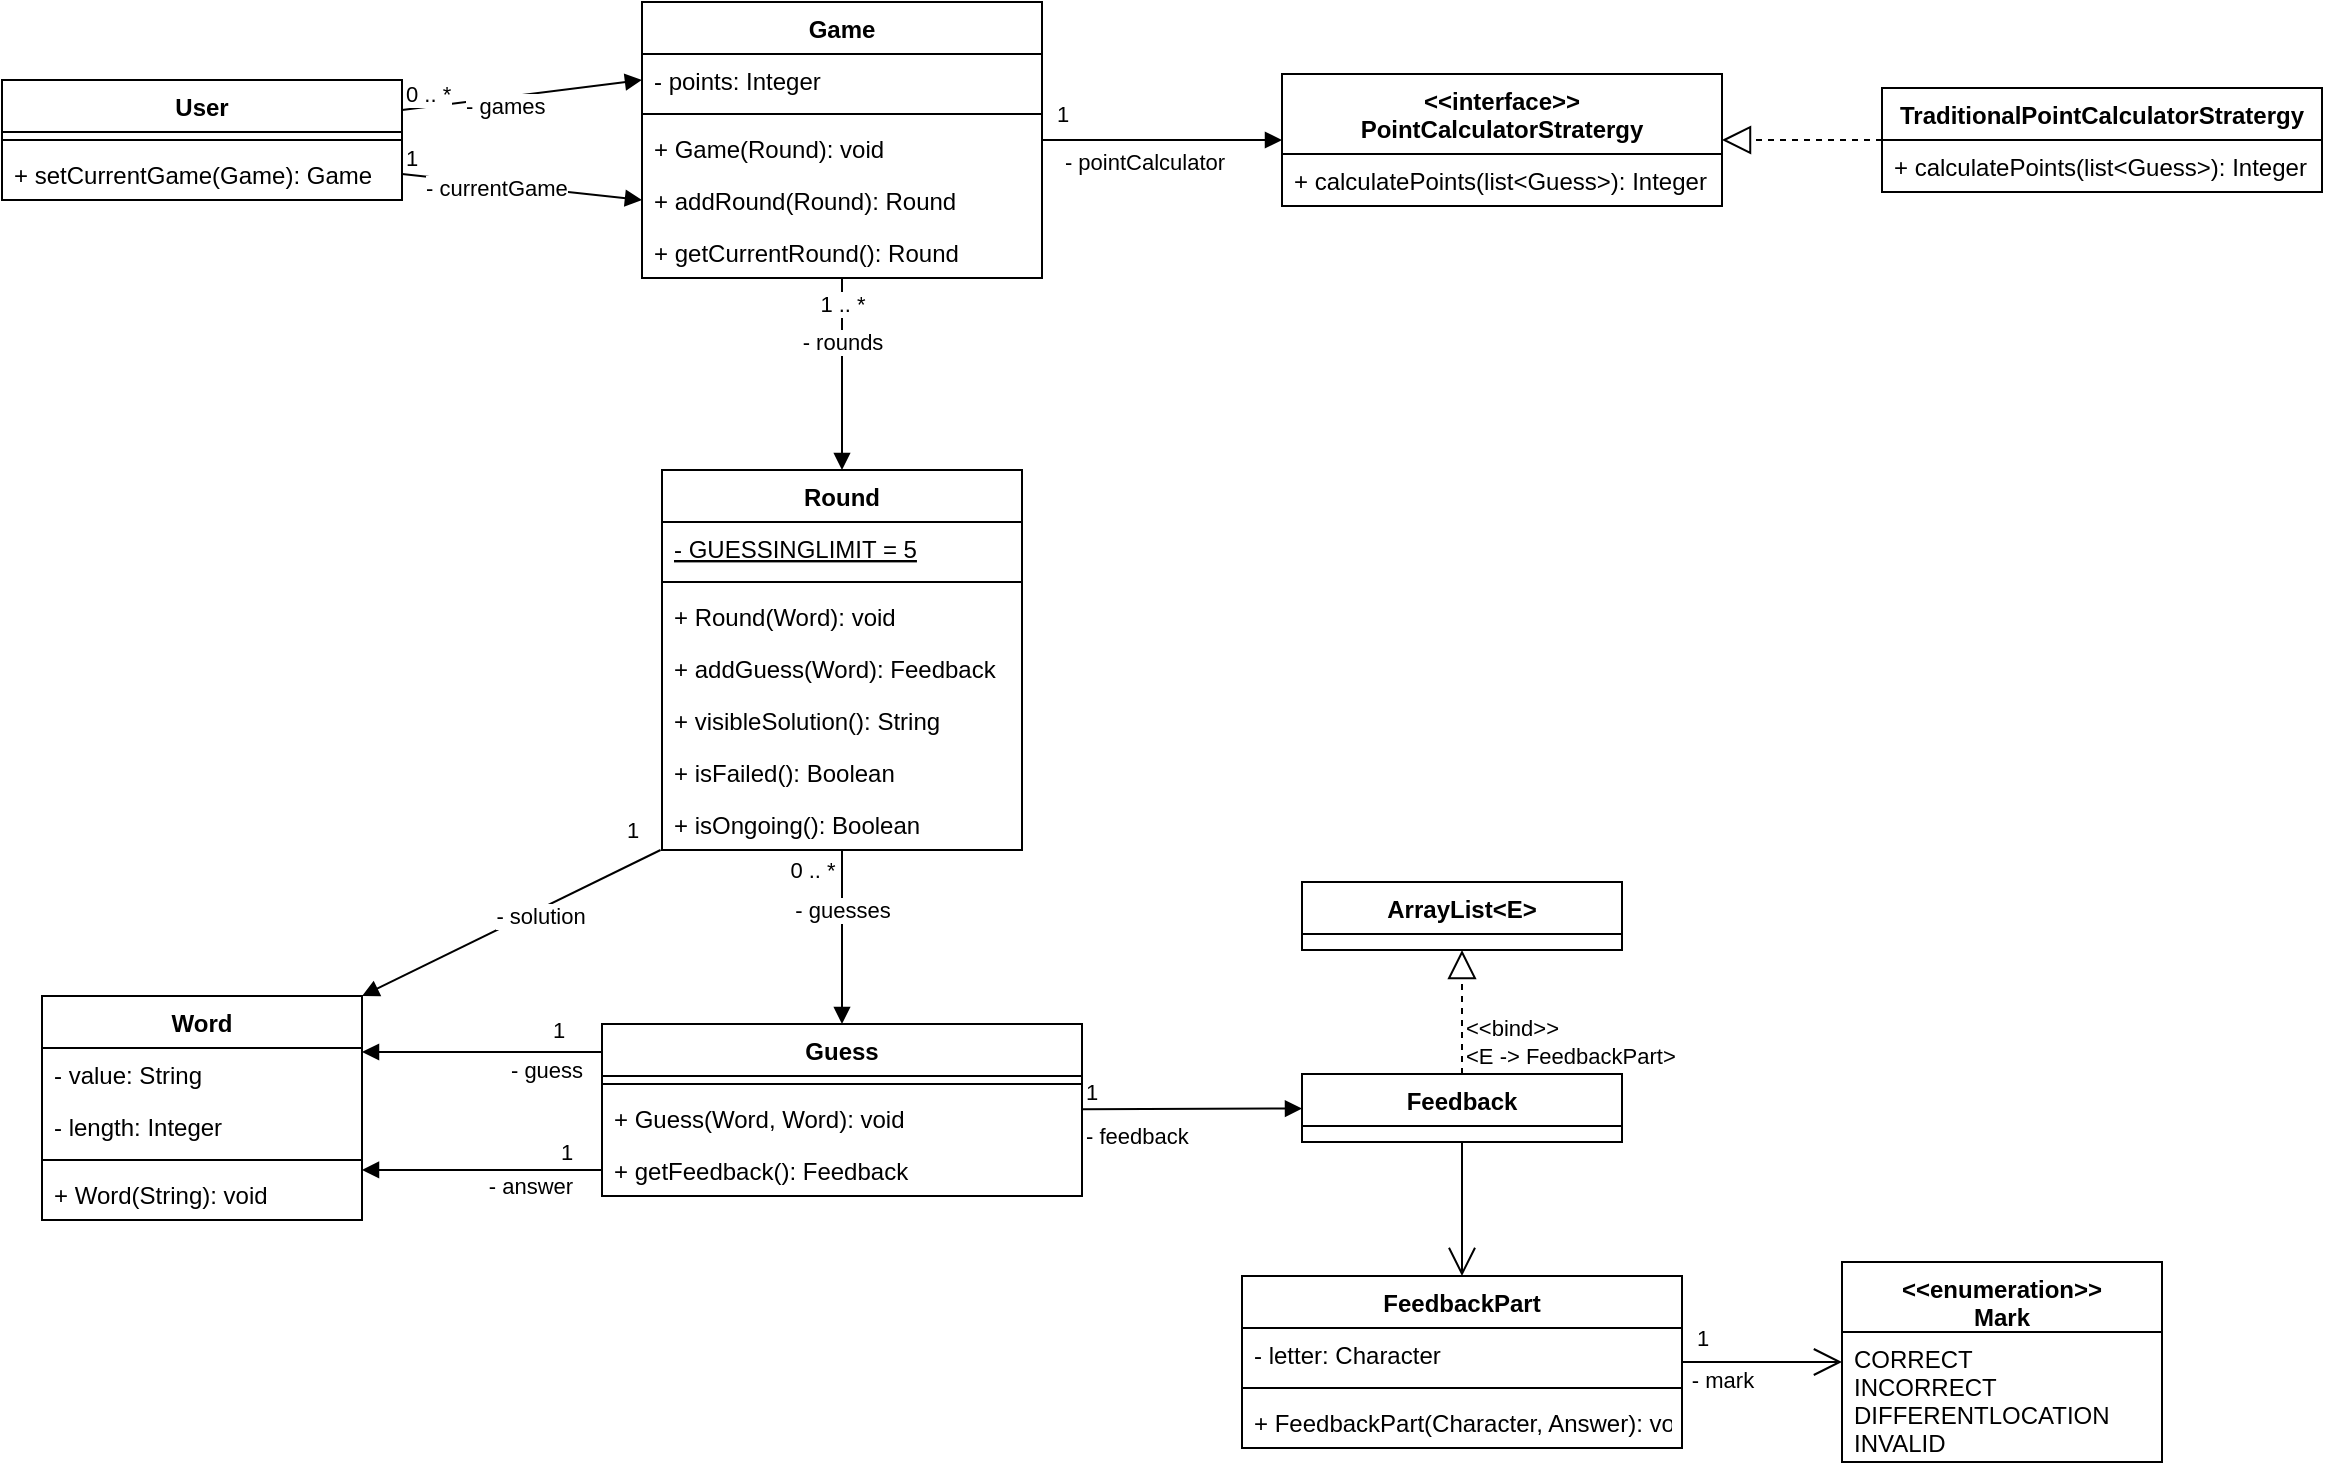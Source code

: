 <mxfile version="14.4.3" type="device"><diagram id="GTjg6YLodoZiWBxgCqOt" name="Pagina-1"><mxGraphModel dx="1773" dy="590" grid="1" gridSize="10" guides="1" tooltips="1" connect="1" arrows="1" fold="1" page="1" pageScale="1" pageWidth="827" pageHeight="1169" math="0" shadow="0"><root><mxCell id="0"/><mxCell id="1" parent="0"/><mxCell id="nvNsA21xe_IPYADWui1E-1" value="Word" style="swimlane;fontStyle=1;align=center;verticalAlign=top;childLayout=stackLayout;horizontal=1;startSize=26;horizontalStack=0;resizeParent=1;resizeParentMax=0;resizeLast=0;collapsible=1;marginBottom=0;" vertex="1" parent="1"><mxGeometry x="-60" y="697" width="160" height="112" as="geometry"/></mxCell><mxCell id="nvNsA21xe_IPYADWui1E-2" value="- value: String" style="text;strokeColor=none;fillColor=none;align=left;verticalAlign=top;spacingLeft=4;spacingRight=4;overflow=hidden;rotatable=0;points=[[0,0.5],[1,0.5]];portConstraint=eastwest;" vertex="1" parent="nvNsA21xe_IPYADWui1E-1"><mxGeometry y="26" width="160" height="26" as="geometry"/></mxCell><mxCell id="nvNsA21xe_IPYADWui1E-5" value="- length: Integer" style="text;strokeColor=none;fillColor=none;align=left;verticalAlign=top;spacingLeft=4;spacingRight=4;overflow=hidden;rotatable=0;points=[[0,0.5],[1,0.5]];portConstraint=eastwest;" vertex="1" parent="nvNsA21xe_IPYADWui1E-1"><mxGeometry y="52" width="160" height="26" as="geometry"/></mxCell><mxCell id="nvNsA21xe_IPYADWui1E-3" value="" style="line;strokeWidth=1;fillColor=none;align=left;verticalAlign=middle;spacingTop=-1;spacingLeft=3;spacingRight=3;rotatable=0;labelPosition=right;points=[];portConstraint=eastwest;" vertex="1" parent="nvNsA21xe_IPYADWui1E-1"><mxGeometry y="78" width="160" height="8" as="geometry"/></mxCell><mxCell id="nvNsA21xe_IPYADWui1E-4" value="+ Word(String): void" style="text;strokeColor=none;fillColor=none;align=left;verticalAlign=top;spacingLeft=4;spacingRight=4;overflow=hidden;rotatable=0;points=[[0,0.5],[1,0.5]];portConstraint=eastwest;" vertex="1" parent="nvNsA21xe_IPYADWui1E-1"><mxGeometry y="86" width="160" height="26" as="geometry"/></mxCell><mxCell id="nvNsA21xe_IPYADWui1E-6" value="Game" style="swimlane;fontStyle=1;align=center;verticalAlign=top;childLayout=stackLayout;horizontal=1;startSize=26;horizontalStack=0;resizeParent=1;resizeParentMax=0;resizeLast=0;collapsible=1;marginBottom=0;" vertex="1" parent="1"><mxGeometry x="240" y="200" width="200" height="138" as="geometry"/></mxCell><mxCell id="nvNsA21xe_IPYADWui1E-7" value="- points: Integer" style="text;strokeColor=none;fillColor=none;align=left;verticalAlign=top;spacingLeft=4;spacingRight=4;overflow=hidden;rotatable=0;points=[[0,0.5],[1,0.5]];portConstraint=eastwest;" vertex="1" parent="nvNsA21xe_IPYADWui1E-6"><mxGeometry y="26" width="200" height="26" as="geometry"/></mxCell><mxCell id="nvNsA21xe_IPYADWui1E-8" value="" style="line;strokeWidth=1;fillColor=none;align=left;verticalAlign=middle;spacingTop=-1;spacingLeft=3;spacingRight=3;rotatable=0;labelPosition=right;points=[];portConstraint=eastwest;" vertex="1" parent="nvNsA21xe_IPYADWui1E-6"><mxGeometry y="52" width="200" height="8" as="geometry"/></mxCell><mxCell id="nvNsA21xe_IPYADWui1E-9" value="+ Game(Round): void" style="text;strokeColor=none;fillColor=none;align=left;verticalAlign=top;spacingLeft=4;spacingRight=4;overflow=hidden;rotatable=0;points=[[0,0.5],[1,0.5]];portConstraint=eastwest;" vertex="1" parent="nvNsA21xe_IPYADWui1E-6"><mxGeometry y="60" width="200" height="26" as="geometry"/></mxCell><mxCell id="nvNsA21xe_IPYADWui1E-91" value="+ addRound(Round): Round" style="text;strokeColor=none;fillColor=none;align=left;verticalAlign=top;spacingLeft=4;spacingRight=4;overflow=hidden;rotatable=0;points=[[0,0.5],[1,0.5]];portConstraint=eastwest;" vertex="1" parent="nvNsA21xe_IPYADWui1E-6"><mxGeometry y="86" width="200" height="26" as="geometry"/></mxCell><mxCell id="nvNsA21xe_IPYADWui1E-92" value="+ getCurrentRound(): Round" style="text;strokeColor=none;fillColor=none;align=left;verticalAlign=top;spacingLeft=4;spacingRight=4;overflow=hidden;rotatable=0;points=[[0,0.5],[1,0.5]];portConstraint=eastwest;" vertex="1" parent="nvNsA21xe_IPYADWui1E-6"><mxGeometry y="112" width="200" height="26" as="geometry"/></mxCell><mxCell id="nvNsA21xe_IPYADWui1E-10" value="Round" style="swimlane;fontStyle=1;align=center;verticalAlign=top;childLayout=stackLayout;horizontal=1;startSize=26;horizontalStack=0;resizeParent=1;resizeParentMax=0;resizeLast=0;collapsible=1;marginBottom=0;" vertex="1" parent="1"><mxGeometry x="250" y="434" width="180" height="190" as="geometry"/></mxCell><mxCell id="nvNsA21xe_IPYADWui1E-28" value="- GUESSINGLIMIT = 5" style="text;strokeColor=none;fillColor=none;align=left;verticalAlign=top;spacingLeft=4;spacingRight=4;overflow=hidden;rotatable=0;points=[[0,0.5],[1,0.5]];portConstraint=eastwest;fontStyle=4" vertex="1" parent="nvNsA21xe_IPYADWui1E-10"><mxGeometry y="26" width="180" height="26" as="geometry"/></mxCell><mxCell id="nvNsA21xe_IPYADWui1E-12" value="" style="line;strokeWidth=1;fillColor=none;align=left;verticalAlign=middle;spacingTop=-1;spacingLeft=3;spacingRight=3;rotatable=0;labelPosition=right;points=[];portConstraint=eastwest;" vertex="1" parent="nvNsA21xe_IPYADWui1E-10"><mxGeometry y="52" width="180" height="8" as="geometry"/></mxCell><mxCell id="nvNsA21xe_IPYADWui1E-13" value="+ Round(Word): void" style="text;strokeColor=none;fillColor=none;align=left;verticalAlign=top;spacingLeft=4;spacingRight=4;overflow=hidden;rotatable=0;points=[[0,0.5],[1,0.5]];portConstraint=eastwest;" vertex="1" parent="nvNsA21xe_IPYADWui1E-10"><mxGeometry y="60" width="180" height="26" as="geometry"/></mxCell><mxCell id="nvNsA21xe_IPYADWui1E-83" value="+ addGuess(Word): Feedback" style="text;strokeColor=none;fillColor=none;align=left;verticalAlign=top;spacingLeft=4;spacingRight=4;overflow=hidden;rotatable=0;points=[[0,0.5],[1,0.5]];portConstraint=eastwest;" vertex="1" parent="nvNsA21xe_IPYADWui1E-10"><mxGeometry y="86" width="180" height="26" as="geometry"/></mxCell><mxCell id="nvNsA21xe_IPYADWui1E-95" value="+ visibleSolution(): String" style="text;strokeColor=none;fillColor=none;align=left;verticalAlign=top;spacingLeft=4;spacingRight=4;overflow=hidden;rotatable=0;points=[[0,0.5],[1,0.5]];portConstraint=eastwest;" vertex="1" parent="nvNsA21xe_IPYADWui1E-10"><mxGeometry y="112" width="180" height="26" as="geometry"/></mxCell><mxCell id="nvNsA21xe_IPYADWui1E-96" value="+ isFailed(): Boolean" style="text;strokeColor=none;fillColor=none;align=left;verticalAlign=top;spacingLeft=4;spacingRight=4;overflow=hidden;rotatable=0;points=[[0,0.5],[1,0.5]];portConstraint=eastwest;" vertex="1" parent="nvNsA21xe_IPYADWui1E-10"><mxGeometry y="138" width="180" height="26" as="geometry"/></mxCell><mxCell id="nvNsA21xe_IPYADWui1E-97" value="+ isOngoing(): Boolean" style="text;strokeColor=none;fillColor=none;align=left;verticalAlign=top;spacingLeft=4;spacingRight=4;overflow=hidden;rotatable=0;points=[[0,0.5],[1,0.5]];portConstraint=eastwest;" vertex="1" parent="nvNsA21xe_IPYADWui1E-10"><mxGeometry y="164" width="180" height="26" as="geometry"/></mxCell><mxCell id="nvNsA21xe_IPYADWui1E-14" value="Guess" style="swimlane;fontStyle=1;align=center;verticalAlign=top;childLayout=stackLayout;horizontal=1;startSize=26;horizontalStack=0;resizeParent=1;resizeParentMax=0;resizeLast=0;collapsible=1;marginBottom=0;" vertex="1" parent="1"><mxGeometry x="220" y="711" width="240" height="86" as="geometry"/></mxCell><mxCell id="nvNsA21xe_IPYADWui1E-16" value="" style="line;strokeWidth=1;fillColor=none;align=left;verticalAlign=middle;spacingTop=-1;spacingLeft=3;spacingRight=3;rotatable=0;labelPosition=right;points=[];portConstraint=eastwest;" vertex="1" parent="nvNsA21xe_IPYADWui1E-14"><mxGeometry y="26" width="240" height="8" as="geometry"/></mxCell><mxCell id="nvNsA21xe_IPYADWui1E-17" value="+ Guess(Word, Word): void" style="text;strokeColor=none;fillColor=none;align=left;verticalAlign=top;spacingLeft=4;spacingRight=4;overflow=hidden;rotatable=0;points=[[0,0.5],[1,0.5]];portConstraint=eastwest;" vertex="1" parent="nvNsA21xe_IPYADWui1E-14"><mxGeometry y="34" width="240" height="26" as="geometry"/></mxCell><mxCell id="nvNsA21xe_IPYADWui1E-61" value="+ getFeedback(): Feedback" style="text;strokeColor=none;fillColor=none;align=left;verticalAlign=top;spacingLeft=4;spacingRight=4;overflow=hidden;rotatable=0;points=[[0,0.5],[1,0.5]];portConstraint=eastwest;" vertex="1" parent="nvNsA21xe_IPYADWui1E-14"><mxGeometry y="60" width="240" height="26" as="geometry"/></mxCell><mxCell id="nvNsA21xe_IPYADWui1E-18" value="" style="endArrow=block;endFill=1;endSize=6;html=1;" edge="1" parent="1" source="nvNsA21xe_IPYADWui1E-6" target="nvNsA21xe_IPYADWui1E-10"><mxGeometry width="160" relative="1" as="geometry"><mxPoint x="320" y="370" as="sourcePoint"/><mxPoint x="160" y="424" as="targetPoint"/></mxGeometry></mxCell><mxCell id="nvNsA21xe_IPYADWui1E-21" value="- rounds" style="edgeLabel;html=1;align=center;verticalAlign=middle;resizable=0;points=[];" vertex="1" connectable="0" parent="nvNsA21xe_IPYADWui1E-18"><mxGeometry x="-0.611" y="1" relative="1" as="geometry"><mxPoint x="-1" y="13" as="offset"/></mxGeometry></mxCell><mxCell id="nvNsA21xe_IPYADWui1E-22" value="1 .. *" style="edgeLabel;html=1;align=center;verticalAlign=middle;resizable=0;points=[];" vertex="1" connectable="0" parent="nvNsA21xe_IPYADWui1E-18"><mxGeometry x="-0.741" y="2" relative="1" as="geometry"><mxPoint x="-2" as="offset"/></mxGeometry></mxCell><mxCell id="nvNsA21xe_IPYADWui1E-19" value="" style="endArrow=block;endFill=1;endSize=6;html=1;entryX=1;entryY=0;entryDx=0;entryDy=0;exitX=-0.004;exitY=1;exitDx=0;exitDy=0;exitPerimeter=0;" edge="1" parent="1" source="nvNsA21xe_IPYADWui1E-97" target="nvNsA21xe_IPYADWui1E-1"><mxGeometry width="160" relative="1" as="geometry"><mxPoint x="80" y="574" as="sourcePoint"/><mxPoint x="100" y="697" as="targetPoint"/><Array as="points"/></mxGeometry></mxCell><mxCell id="nvNsA21xe_IPYADWui1E-23" value="- solution" style="edgeLabel;html=1;align=center;verticalAlign=middle;resizable=0;points=[];" vertex="1" connectable="0" parent="nvNsA21xe_IPYADWui1E-19"><mxGeometry x="-0.409" relative="1" as="geometry"><mxPoint x="-16.03" y="11.15" as="offset"/></mxGeometry></mxCell><mxCell id="nvNsA21xe_IPYADWui1E-24" value="1" style="edgeLabel;html=1;align=center;verticalAlign=middle;resizable=0;points=[];" vertex="1" connectable="0" parent="nvNsA21xe_IPYADWui1E-19"><mxGeometry x="-0.622" y="1" relative="1" as="geometry"><mxPoint x="13" y="-24.58" as="offset"/></mxGeometry></mxCell><mxCell id="nvNsA21xe_IPYADWui1E-20" value="" style="endArrow=block;endFill=1;endSize=6;html=1;" edge="1" parent="1" source="nvNsA21xe_IPYADWui1E-10" target="nvNsA21xe_IPYADWui1E-14"><mxGeometry width="160" relative="1" as="geometry"><mxPoint x="90" y="554" as="sourcePoint"/><mxPoint x="250" y="554" as="targetPoint"/></mxGeometry></mxCell><mxCell id="nvNsA21xe_IPYADWui1E-25" value="0 .. *" style="edgeLabel;html=1;align=center;verticalAlign=middle;resizable=0;points=[];" vertex="1" connectable="0" parent="nvNsA21xe_IPYADWui1E-20"><mxGeometry x="-0.534" y="-1" relative="1" as="geometry"><mxPoint x="-14" y="-11" as="offset"/></mxGeometry></mxCell><mxCell id="nvNsA21xe_IPYADWui1E-26" value="- guesses" style="edgeLabel;html=1;align=center;verticalAlign=middle;resizable=0;points=[];" vertex="1" connectable="0" parent="nvNsA21xe_IPYADWui1E-20"><mxGeometry x="0.102" relative="1" as="geometry"><mxPoint y="-18" as="offset"/></mxGeometry></mxCell><mxCell id="nvNsA21xe_IPYADWui1E-29" value="&lt;&lt;interface&gt;&gt;&#10;PointCalculatorStratergy" style="swimlane;fontStyle=1;align=center;verticalAlign=top;childLayout=stackLayout;horizontal=1;startSize=40;horizontalStack=0;resizeParent=1;resizeParentMax=0;resizeLast=0;collapsible=1;marginBottom=0;" vertex="1" parent="1"><mxGeometry x="560" y="236" width="220" height="66" as="geometry"/></mxCell><mxCell id="nvNsA21xe_IPYADWui1E-31" value="" style="line;strokeWidth=1;fillColor=none;align=left;verticalAlign=middle;spacingTop=-1;spacingLeft=3;spacingRight=3;rotatable=0;labelPosition=right;points=[];portConstraint=eastwest;" vertex="1" parent="nvNsA21xe_IPYADWui1E-29"><mxGeometry y="40" width="220" as="geometry"/></mxCell><mxCell id="nvNsA21xe_IPYADWui1E-32" value="+ calculatePoints(list&lt;Guess&gt;): Integer" style="text;strokeColor=none;fillColor=none;align=left;verticalAlign=top;spacingLeft=4;spacingRight=4;overflow=hidden;rotatable=0;points=[[0,0.5],[1,0.5]];portConstraint=eastwest;" vertex="1" parent="nvNsA21xe_IPYADWui1E-29"><mxGeometry y="40" width="220" height="26" as="geometry"/></mxCell><mxCell id="nvNsA21xe_IPYADWui1E-34" value="" style="endArrow=block;dashed=1;endFill=0;endSize=12;html=1;" edge="1" parent="1" source="nvNsA21xe_IPYADWui1E-35" target="nvNsA21xe_IPYADWui1E-29"><mxGeometry width="160" relative="1" as="geometry"><mxPoint x="380" y="386" as="sourcePoint"/><mxPoint x="540" y="386" as="targetPoint"/></mxGeometry></mxCell><mxCell id="nvNsA21xe_IPYADWui1E-35" value="TraditionalPointCalculatorStratergy" style="swimlane;fontStyle=1;align=center;verticalAlign=top;childLayout=stackLayout;horizontal=1;startSize=26;horizontalStack=0;resizeParent=1;resizeParentMax=0;resizeLast=0;collapsible=1;marginBottom=0;" vertex="1" parent="1"><mxGeometry x="860" y="243" width="220" height="52" as="geometry"/></mxCell><mxCell id="nvNsA21xe_IPYADWui1E-39" value="+ calculatePoints(list&lt;Guess&gt;): Integer" style="text;strokeColor=none;fillColor=none;align=left;verticalAlign=top;spacingLeft=4;spacingRight=4;overflow=hidden;rotatable=0;points=[[0,0.5],[1,0.5]];portConstraint=eastwest;" vertex="1" parent="nvNsA21xe_IPYADWui1E-35"><mxGeometry y="26" width="220" height="26" as="geometry"/></mxCell><mxCell id="nvNsA21xe_IPYADWui1E-40" value="- pointCalculator" style="endArrow=block;endFill=1;endSize=6;html=1;" edge="1" parent="1" source="nvNsA21xe_IPYADWui1E-6" target="nvNsA21xe_IPYADWui1E-29"><mxGeometry x="-0.167" y="-11" width="160" relative="1" as="geometry"><mxPoint x="444" y="269" as="sourcePoint"/><mxPoint x="564" y="269" as="targetPoint"/><mxPoint x="1" as="offset"/></mxGeometry></mxCell><mxCell id="nvNsA21xe_IPYADWui1E-41" value="1" style="edgeLabel;html=1;align=center;verticalAlign=middle;resizable=0;points=[];" vertex="1" connectable="0" parent="nvNsA21xe_IPYADWui1E-40"><mxGeometry x="-0.762" y="-1" relative="1" as="geometry"><mxPoint x="-5" y="-14" as="offset"/></mxGeometry></mxCell><mxCell id="nvNsA21xe_IPYADWui1E-46" value="&lt;&lt;enumeration&gt;&gt;&#10;Mark" style="swimlane;fontStyle=1;align=center;verticalAlign=top;childLayout=stackLayout;horizontal=1;startSize=35;horizontalStack=0;resizeParent=1;resizeParentMax=0;resizeLast=0;collapsible=1;marginBottom=0;" vertex="1" parent="1"><mxGeometry x="840" y="830" width="160" height="100" as="geometry"/></mxCell><mxCell id="nvNsA21xe_IPYADWui1E-49" value="CORRECT&#10;INCORRECT&#10;DIFFERENTLOCATION&#10;INVALID" style="text;strokeColor=none;fillColor=none;align=left;verticalAlign=top;spacingLeft=4;spacingRight=4;overflow=hidden;rotatable=0;points=[[0,0.5],[1,0.5]];portConstraint=eastwest;" vertex="1" parent="nvNsA21xe_IPYADWui1E-46"><mxGeometry y="35" width="160" height="65" as="geometry"/></mxCell><mxCell id="nvNsA21xe_IPYADWui1E-51" value="FeedbackPart" style="swimlane;fontStyle=1;align=center;verticalAlign=top;childLayout=stackLayout;horizontal=1;startSize=26;horizontalStack=0;resizeParent=1;resizeParentMax=0;resizeLast=0;collapsible=1;marginBottom=0;" vertex="1" parent="1"><mxGeometry x="540" y="837" width="220" height="86" as="geometry"/></mxCell><mxCell id="nvNsA21xe_IPYADWui1E-52" value="- letter: Character" style="text;strokeColor=none;fillColor=none;align=left;verticalAlign=top;spacingLeft=4;spacingRight=4;overflow=hidden;rotatable=0;points=[[0,0.5],[1,0.5]];portConstraint=eastwest;" vertex="1" parent="nvNsA21xe_IPYADWui1E-51"><mxGeometry y="26" width="220" height="26" as="geometry"/></mxCell><mxCell id="nvNsA21xe_IPYADWui1E-53" value="" style="line;strokeWidth=1;fillColor=none;align=left;verticalAlign=middle;spacingTop=-1;spacingLeft=3;spacingRight=3;rotatable=0;labelPosition=right;points=[];portConstraint=eastwest;" vertex="1" parent="nvNsA21xe_IPYADWui1E-51"><mxGeometry y="52" width="220" height="8" as="geometry"/></mxCell><mxCell id="nvNsA21xe_IPYADWui1E-66" value="+ FeedbackPart(Character, Answer): void" style="text;strokeColor=none;fillColor=none;align=left;verticalAlign=top;spacingLeft=4;spacingRight=4;overflow=hidden;rotatable=0;points=[[0,0.5],[1,0.5]];portConstraint=eastwest;" vertex="1" parent="nvNsA21xe_IPYADWui1E-51"><mxGeometry y="60" width="220" height="26" as="geometry"/></mxCell><mxCell id="nvNsA21xe_IPYADWui1E-55" value="" style="endArrow=block;endFill=1;endSize=6;html=1;entryX=1;entryY=0.25;entryDx=0;entryDy=0;" edge="1" parent="1" target="nvNsA21xe_IPYADWui1E-1"><mxGeometry width="160" relative="1" as="geometry"><mxPoint x="220" y="725" as="sourcePoint"/><mxPoint x="100.64" y="735.996" as="targetPoint"/></mxGeometry></mxCell><mxCell id="nvNsA21xe_IPYADWui1E-56" value="- guess" style="edgeLabel;html=1;align=center;verticalAlign=middle;resizable=0;points=[];" vertex="1" connectable="0" parent="nvNsA21xe_IPYADWui1E-55"><mxGeometry x="-0.117" relative="1" as="geometry"><mxPoint x="24.36" y="9" as="offset"/></mxGeometry></mxCell><mxCell id="nvNsA21xe_IPYADWui1E-57" value="1" style="edgeLabel;html=1;align=center;verticalAlign=middle;resizable=0;points=[];" vertex="1" connectable="0" parent="nvNsA21xe_IPYADWui1E-55"><mxGeometry x="0.233" y="-1" relative="1" as="geometry"><mxPoint x="51.75" y="-10" as="offset"/></mxGeometry></mxCell><mxCell id="nvNsA21xe_IPYADWui1E-58" value="" style="endArrow=block;endFill=1;endSize=6;html=1;entryX=1;entryY=0.038;entryDx=0;entryDy=0;entryPerimeter=0;" edge="1" parent="1" source="nvNsA21xe_IPYADWui1E-61" target="nvNsA21xe_IPYADWui1E-4"><mxGeometry width="160" relative="1" as="geometry"><mxPoint x="20" y="820" as="sourcePoint"/><mxPoint x="130" y="800" as="targetPoint"/></mxGeometry></mxCell><mxCell id="nvNsA21xe_IPYADWui1E-59" value="- answer" style="edgeLabel;html=1;align=center;verticalAlign=middle;resizable=0;points=[];" vertex="1" connectable="0" parent="nvNsA21xe_IPYADWui1E-58"><mxGeometry x="-0.317" y="-2" relative="1" as="geometry"><mxPoint x="4.9" y="10" as="offset"/></mxGeometry></mxCell><mxCell id="nvNsA21xe_IPYADWui1E-60" value="1" style="edgeLabel;html=1;align=center;verticalAlign=middle;resizable=0;points=[];" vertex="1" connectable="0" parent="nvNsA21xe_IPYADWui1E-58"><mxGeometry x="-0.183" y="1" relative="1" as="geometry"><mxPoint x="31.15" y="-10" as="offset"/></mxGeometry></mxCell><mxCell id="nvNsA21xe_IPYADWui1E-63" value="" style="endArrow=open;endFill=1;endSize=12;html=1;" edge="1" parent="1" source="nvNsA21xe_IPYADWui1E-51" target="nvNsA21xe_IPYADWui1E-46"><mxGeometry width="160" relative="1" as="geometry"><mxPoint x="580" y="957" as="sourcePoint"/><mxPoint x="740" y="957" as="targetPoint"/></mxGeometry></mxCell><mxCell id="nvNsA21xe_IPYADWui1E-64" value="- mark" style="edgeLabel;html=1;align=center;verticalAlign=middle;resizable=0;points=[];" vertex="1" connectable="0" parent="nvNsA21xe_IPYADWui1E-63"><mxGeometry x="-0.475" y="-2" relative="1" as="geometry"><mxPoint x="-1" y="7" as="offset"/></mxGeometry></mxCell><mxCell id="nvNsA21xe_IPYADWui1E-65" value="1" style="edgeLabel;html=1;align=center;verticalAlign=middle;resizable=0;points=[];" vertex="1" connectable="0" parent="nvNsA21xe_IPYADWui1E-63"><mxGeometry x="-0.157" relative="1" as="geometry"><mxPoint x="-24" y="-12" as="offset"/></mxGeometry></mxCell><mxCell id="nvNsA21xe_IPYADWui1E-67" value="" style="endArrow=open;endFill=1;endSize=12;html=1;" edge="1" parent="1" source="nvNsA21xe_IPYADWui1E-74" target="nvNsA21xe_IPYADWui1E-51"><mxGeometry width="160" relative="1" as="geometry"><mxPoint x="70" y="989" as="sourcePoint"/><mxPoint x="230" y="989" as="targetPoint"/></mxGeometry></mxCell><mxCell id="nvNsA21xe_IPYADWui1E-70" value="ArrayList&lt;E&gt;" style="swimlane;fontStyle=1;align=center;verticalAlign=top;childLayout=stackLayout;horizontal=1;startSize=26;horizontalStack=0;resizeParent=1;resizeParentMax=0;resizeLast=0;collapsible=1;marginBottom=0;" vertex="1" parent="1"><mxGeometry x="570" y="640" width="160" height="34" as="geometry"/></mxCell><mxCell id="nvNsA21xe_IPYADWui1E-74" value="Feedback" style="swimlane;fontStyle=1;align=center;verticalAlign=top;childLayout=stackLayout;horizontal=1;startSize=26;horizontalStack=0;resizeParent=1;resizeParentMax=0;resizeLast=0;collapsible=1;marginBottom=0;" vertex="1" parent="1"><mxGeometry x="570" y="736" width="160" height="34" as="geometry"/></mxCell><mxCell id="nvNsA21xe_IPYADWui1E-78" value="" style="endArrow=block;dashed=1;endFill=0;endSize=12;html=1;" edge="1" parent="1" source="nvNsA21xe_IPYADWui1E-74" target="nvNsA21xe_IPYADWui1E-70"><mxGeometry width="160" relative="1" as="geometry"><mxPoint x="560" y="689" as="sourcePoint"/><mxPoint x="720" y="689" as="targetPoint"/></mxGeometry></mxCell><mxCell id="nvNsA21xe_IPYADWui1E-79" value="&amp;lt;&amp;lt;bind&amp;gt;&amp;gt;&lt;br&gt;&lt;div&gt;&amp;lt;E -&amp;gt; FeedbackPart&amp;gt;&lt;/div&gt;" style="edgeLabel;html=1;align=left;verticalAlign=middle;resizable=0;points=[];" vertex="1" connectable="0" parent="nvNsA21xe_IPYADWui1E-78"><mxGeometry x="-0.044" y="-1" relative="1" as="geometry"><mxPoint x="-1" y="13" as="offset"/></mxGeometry></mxCell><mxCell id="nvNsA21xe_IPYADWui1E-81" value="- feedback" style="endArrow=block;endFill=1;html=1;align=left;verticalAlign=top;" edge="1" parent="1" source="nvNsA21xe_IPYADWui1E-14" target="nvNsA21xe_IPYADWui1E-74"><mxGeometry x="-1" relative="1" as="geometry"><mxPoint x="20" y="820" as="sourcePoint"/><mxPoint x="180" y="820" as="targetPoint"/></mxGeometry></mxCell><mxCell id="nvNsA21xe_IPYADWui1E-82" value="1" style="edgeLabel;resizable=0;html=1;align=left;verticalAlign=bottom;" connectable="0" vertex="1" parent="nvNsA21xe_IPYADWui1E-81"><mxGeometry x="-1" relative="1" as="geometry"/></mxCell><mxCell id="nvNsA21xe_IPYADWui1E-84" value="User" style="swimlane;fontStyle=1;align=center;verticalAlign=top;childLayout=stackLayout;horizontal=1;startSize=26;horizontalStack=0;resizeParent=1;resizeParentMax=0;resizeLast=0;collapsible=1;marginBottom=0;" vertex="1" parent="1"><mxGeometry x="-80" y="239" width="200" height="60" as="geometry"/></mxCell><mxCell id="nvNsA21xe_IPYADWui1E-86" value="" style="line;strokeWidth=1;fillColor=none;align=left;verticalAlign=middle;spacingTop=-1;spacingLeft=3;spacingRight=3;rotatable=0;labelPosition=right;points=[];portConstraint=eastwest;" vertex="1" parent="nvNsA21xe_IPYADWui1E-84"><mxGeometry y="26" width="200" height="8" as="geometry"/></mxCell><mxCell id="nvNsA21xe_IPYADWui1E-87" value="+ setCurrentGame(Game): Game" style="text;strokeColor=none;fillColor=none;align=left;verticalAlign=top;spacingLeft=4;spacingRight=4;overflow=hidden;rotatable=0;points=[[0,0.5],[1,0.5]];portConstraint=eastwest;" vertex="1" parent="nvNsA21xe_IPYADWui1E-84"><mxGeometry y="34" width="200" height="26" as="geometry"/></mxCell><mxCell id="nvNsA21xe_IPYADWui1E-88" value="- games" style="endArrow=block;endFill=1;html=1;align=left;verticalAlign=top;exitX=1;exitY=0.25;exitDx=0;exitDy=0;entryX=0;entryY=0.5;entryDx=0;entryDy=0;" edge="1" parent="1" source="nvNsA21xe_IPYADWui1E-84" target="nvNsA21xe_IPYADWui1E-7"><mxGeometry x="-0.477" y="11" relative="1" as="geometry"><mxPoint x="-30" y="360" as="sourcePoint"/><mxPoint x="130" y="360" as="targetPoint"/><mxPoint as="offset"/></mxGeometry></mxCell><mxCell id="nvNsA21xe_IPYADWui1E-89" value="0 .. *" style="edgeLabel;resizable=0;html=1;align=left;verticalAlign=bottom;" connectable="0" vertex="1" parent="nvNsA21xe_IPYADWui1E-88"><mxGeometry x="-1" relative="1" as="geometry"/></mxCell><mxCell id="nvNsA21xe_IPYADWui1E-93" value="- currentGame" style="endArrow=block;endFill=1;html=1;align=left;verticalAlign=top;entryX=0;entryY=0.5;entryDx=0;entryDy=0;exitX=1;exitY=0.5;exitDx=0;exitDy=0;" edge="1" parent="1" source="nvNsA21xe_IPYADWui1E-87" target="nvNsA21xe_IPYADWui1E-91"><mxGeometry x="-0.846" y="7" relative="1" as="geometry"><mxPoint x="40" y="400" as="sourcePoint"/><mxPoint x="200" y="400" as="targetPoint"/><mxPoint as="offset"/></mxGeometry></mxCell><mxCell id="nvNsA21xe_IPYADWui1E-94" value="1" style="edgeLabel;resizable=0;html=1;align=left;verticalAlign=bottom;" connectable="0" vertex="1" parent="nvNsA21xe_IPYADWui1E-93"><mxGeometry x="-1" relative="1" as="geometry"/></mxCell></root></mxGraphModel></diagram></mxfile>